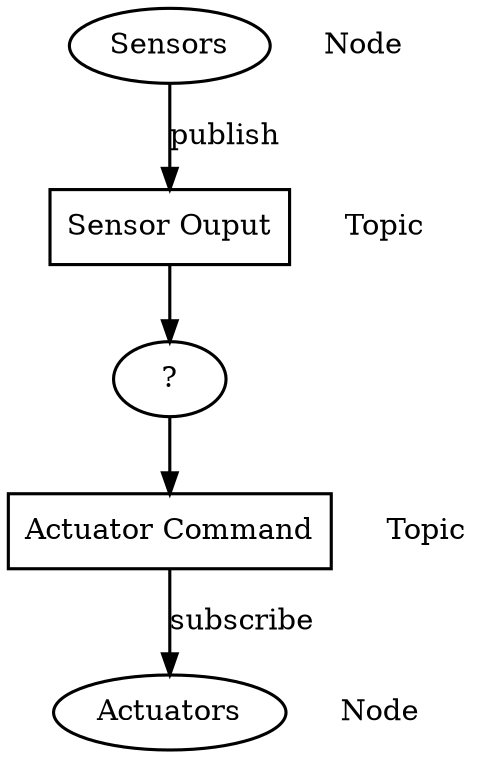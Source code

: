 digraph {
	edge [penwidth=1.5]
	node [penwidth=1.5]
	
	//Nodes
	node [shape=ellipse,style=filled,fillcolor=white];
	sensors[label="Sensors"];
	actuators[label="Actuators"];
	mystery_node[label="?"];

	sensors_side[shape=plaintext, label="Node"];
	actuators_side[shape=plaintext, label="Node"];
	{rank=same;sensors;sensors_side}
	{rank=same;actuators;actuators_side}

	//Topics
	node [shape=box,fillcolor=white];
	image[label="Sensor Ouput"];
	wheels_cmd[label="Actuator Command"];
	image_side[shape=plaintext, label="Topic"];
	wheels_cmd_side[shape=plaintext, label="Topic"];
	{rank=same;image;image_side}
	{rank=same;wheels_cmd;wheels_cmd_side}

	//Edges
	sensors->image[label="publish"];
	image->mystery_node;
	mystery_node->wheels_cmd;
	wheels_cmd->actuators[label="subscribe"];
}